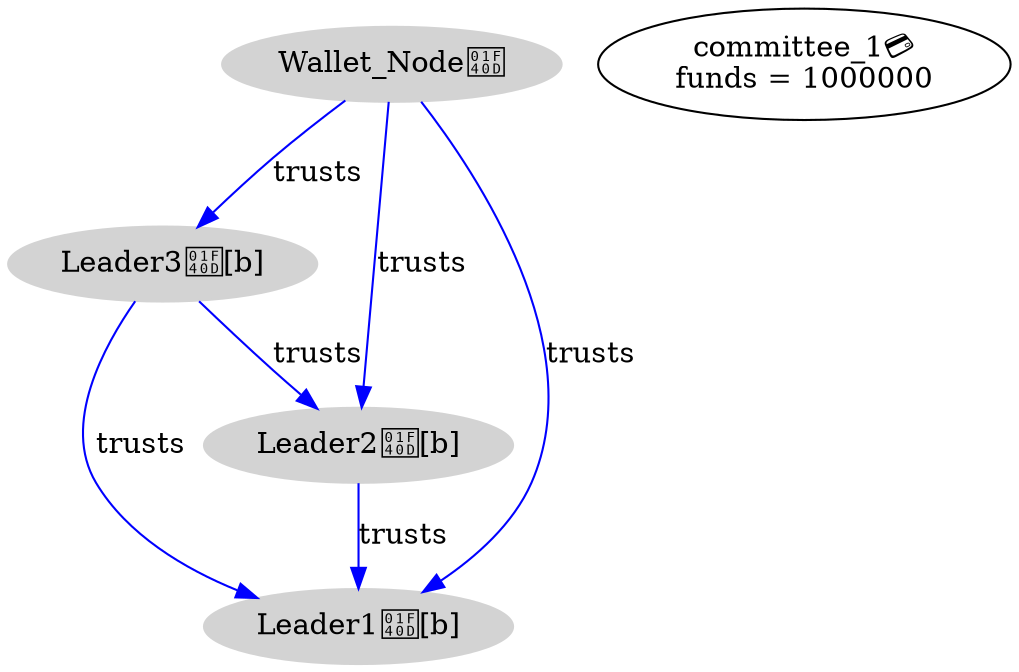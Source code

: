 digraph protocol {
  subgraph nodes {
    node [ style = filled; color = lightgrey ];

    "Wallet_Node🐍"
    "Wallet_Node🐍" -> "Leader3🐍[b]" [ label = "trusts" ; color = blue ]
    "Wallet_Node🐍" -> "Leader2🐍[b]" [ label = "trusts" ; color = blue ]
    "Wallet_Node🐍" -> "Leader1🐍[b]" [ label = "trusts" ; color = blue ]
    "Leader3🐍[b]"
    "Leader3🐍[b]" -> "Leader2🐍[b]" [ label = "trusts" ; color = blue ]
    "Leader3🐍[b]" -> "Leader1🐍[b]" [ label = "trusts" ; color = blue ]
    "Leader1🐍[b]"
    "Leader2🐍[b]"
    "Leader2🐍[b]" -> "Leader1🐍[b]" [ label = "trusts" ; color = blue ]
  }
  "committee_1💳\nfunds = 1000000"
}
